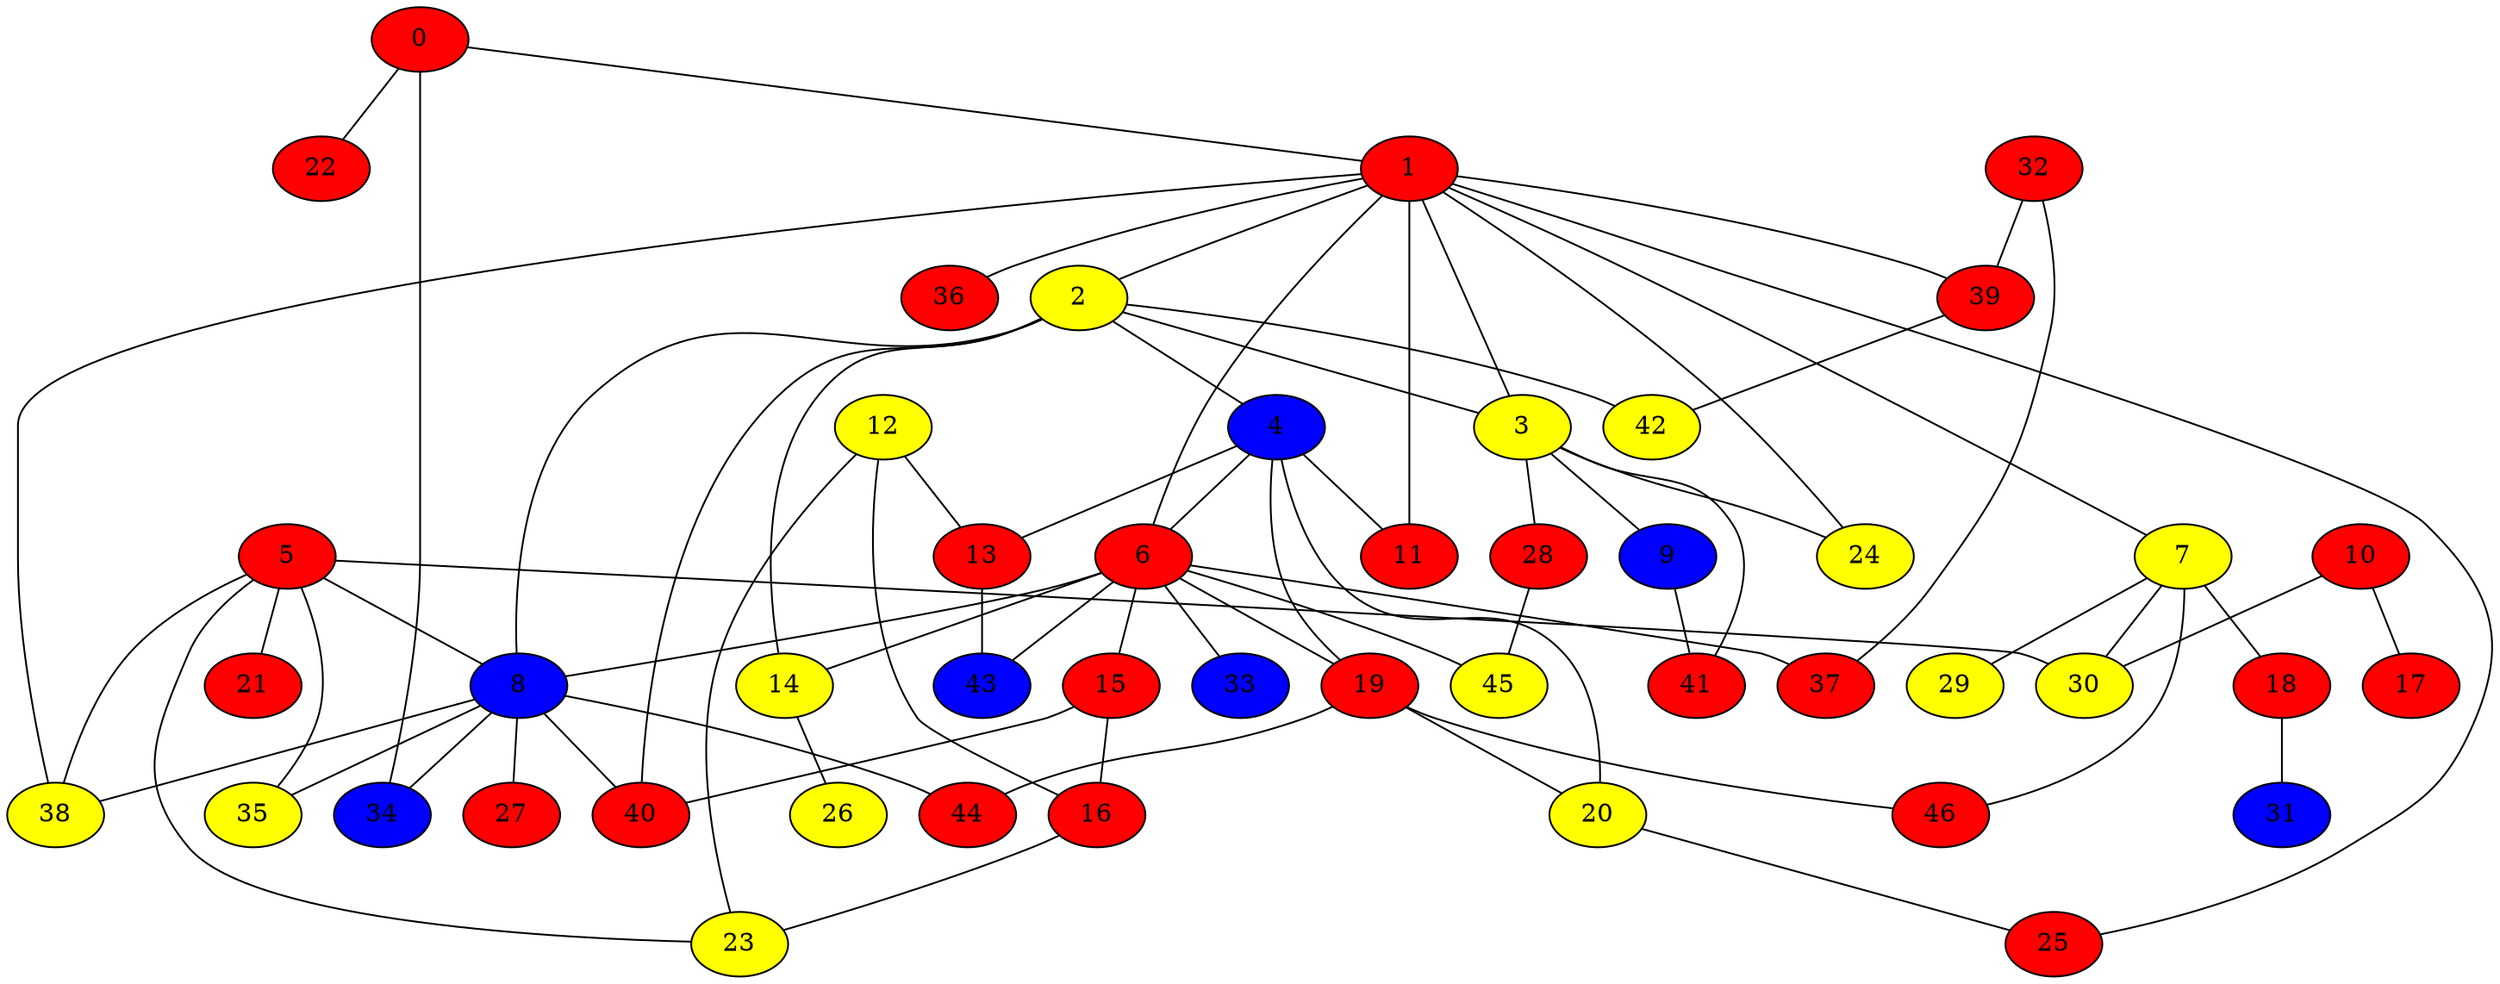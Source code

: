 graph {
0 [style = filled fillcolor = red];
1 [style = filled fillcolor = red];
2 [style = filled fillcolor = yellow];
3 [style = filled fillcolor = yellow];
4 [style = filled fillcolor = blue];
5 [style = filled fillcolor = red];
6 [style = filled fillcolor = red];
7 [style = filled fillcolor = yellow];
8 [style = filled fillcolor = blue];
9 [style = filled fillcolor = blue];
10 [style = filled fillcolor = red];
11 [style = filled fillcolor = red];
12 [style = filled fillcolor = yellow];
13 [style = filled fillcolor = red];
14 [style = filled fillcolor = yellow];
15 [style = filled fillcolor = red];
16 [style = filled fillcolor = red];
17 [style = filled fillcolor = red];
18 [style = filled fillcolor = red];
19 [style = filled fillcolor = red];
20 [style = filled fillcolor = yellow];
21 [style = filled fillcolor = red];
22 [style = filled fillcolor = red];
23 [style = filled fillcolor = yellow];
24 [style = filled fillcolor = yellow];
25 [style = filled fillcolor = red];
26 [style = filled fillcolor = yellow];
27 [style = filled fillcolor = red];
28 [style = filled fillcolor = red];
29 [style = filled fillcolor = yellow];
30 [style = filled fillcolor = yellow];
31 [style = filled fillcolor = blue];
32 [style = filled fillcolor = red];
33 [style = filled fillcolor = blue];
34 [style = filled fillcolor = blue];
35 [style = filled fillcolor = yellow];
36 [style = filled fillcolor = red];
37 [style = filled fillcolor = red];
38 [style = filled fillcolor = yellow];
39 [style = filled fillcolor = red];
40 [style = filled fillcolor = red];
41 [style = filled fillcolor = red];
42 [style = filled fillcolor = yellow];
43 [style = filled fillcolor = blue];
44 [style = filled fillcolor = red];
45 [style = filled fillcolor = yellow];
46 [style = filled fillcolor = red];
1 -- 2;
0 -- 34;
0 -- 22;
0 -- 1;
1 -- 3;
1 -- 6;
1 -- 7;
1 -- 11;
1 -- 24;
1 -- 25;
1 -- 36;
1 -- 38;
1 -- 39;
2 -- 3;
2 -- 4;
2 -- 8;
2 -- 14;
2 -- 40;
2 -- 42;
3 -- 9;
3 -- 24;
3 -- 28;
3 -- 41;
4 -- 6;
4 -- 11;
4 -- 13;
4 -- 19;
4 -- 20;
5 -- 8;
5 -- 21;
5 -- 23;
5 -- 30;
5 -- 35;
5 -- 38;
6 -- 8;
6 -- 14;
6 -- 15;
6 -- 19;
6 -- 33;
6 -- 37;
6 -- 43;
6 -- 45;
7 -- 18;
7 -- 29;
7 -- 30;
7 -- 46;
8 -- 27;
8 -- 34;
8 -- 35;
8 -- 38;
8 -- 40;
8 -- 44;
9 -- 41;
10 -- 17;
10 -- 30;
12 -- 13;
12 -- 16;
12 -- 23;
13 -- 43;
14 -- 26;
15 -- 16;
15 -- 40;
16 -- 23;
18 -- 31;
19 -- 20;
19 -- 44;
19 -- 46;
20 -- 25;
28 -- 45;
32 -- 37;
32 -- 39;
39 -- 42;
}
